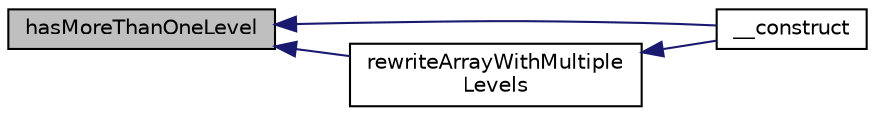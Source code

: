 digraph "hasMoreThanOneLevel"
{
  edge [fontname="Helvetica",fontsize="10",labelfontname="Helvetica",labelfontsize="10"];
  node [fontname="Helvetica",fontsize="10",shape=record];
  rankdir="LR";
  Node1 [label="hasMoreThanOneLevel",height=0.2,width=0.4,color="black", fillcolor="grey75", style="filled" fontcolor="black"];
  Node1 -> Node2 [dir="back",color="midnightblue",fontsize="10",style="solid",fontname="Helvetica"];
  Node2 [label="__construct",height=0.2,width=0.4,color="black", fillcolor="white", style="filled",URL="$class_simple_post_encoding.html#aecd2b9658eba0061e405aace8fb76536"];
  Node1 -> Node3 [dir="back",color="midnightblue",fontsize="10",style="solid",fontname="Helvetica"];
  Node3 [label="rewriteArrayWithMultiple\lLevels",height=0.2,width=0.4,color="black", fillcolor="white", style="filled",URL="$class_simple_post_encoding.html#a155663618df366223ec379024f3cba0b"];
  Node3 -> Node2 [dir="back",color="midnightblue",fontsize="10",style="solid",fontname="Helvetica"];
}

